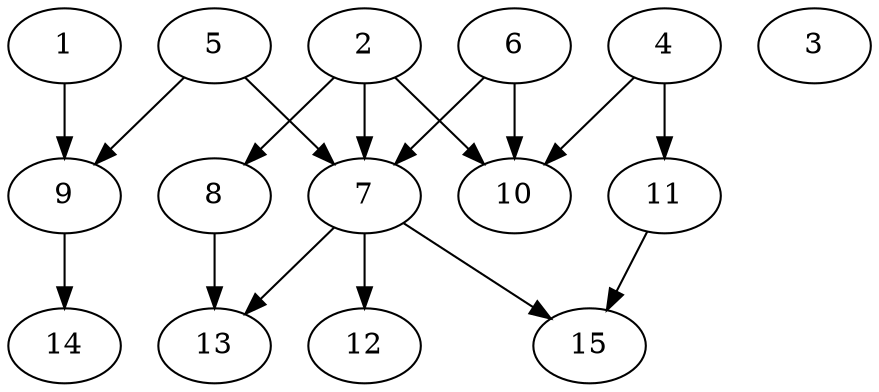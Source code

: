 // DAG automatically generated by daggen at Tue Aug  6 16:26:17 2019
// ./daggen --dot -n 15 --ccr 0.3 --fat 0.6 --regular 0.5 --density 0.6 --mindata 5242880 --maxdata 52428800 
digraph G {
  1 [size="135936000", alpha="0.10", expect_size="40780800"] 
  1 -> 9 [size ="40780800"]
  2 [size="80776533", alpha="0.17", expect_size="24232960"] 
  2 -> 7 [size ="24232960"]
  2 -> 8 [size ="24232960"]
  2 -> 10 [size ="24232960"]
  3 [size="73164800", alpha="0.02", expect_size="21949440"] 
  4 [size="77216427", alpha="0.06", expect_size="23164928"] 
  4 -> 10 [size ="23164928"]
  4 -> 11 [size ="23164928"]
  5 [size="117377707", alpha="0.09", expect_size="35213312"] 
  5 -> 7 [size ="35213312"]
  5 -> 9 [size ="35213312"]
  6 [size="129467733", alpha="0.12", expect_size="38840320"] 
  6 -> 7 [size ="38840320"]
  6 -> 10 [size ="38840320"]
  7 [size="66665813", alpha="0.15", expect_size="19999744"] 
  7 -> 12 [size ="19999744"]
  7 -> 13 [size ="19999744"]
  7 -> 15 [size ="19999744"]
  8 [size="45370027", alpha="0.14", expect_size="13611008"] 
  8 -> 13 [size ="13611008"]
  9 [size="41369600", alpha="0.20", expect_size="12410880"] 
  9 -> 14 [size ="12410880"]
  10 [size="159839573", alpha="0.12", expect_size="47951872"] 
  11 [size="157450240", alpha="0.01", expect_size="47235072"] 
  11 -> 15 [size ="47235072"]
  12 [size="75973973", alpha="0.16", expect_size="22792192"] 
  13 [size="56036693", alpha="0.11", expect_size="16811008"] 
  14 [size="75431253", alpha="0.19", expect_size="22629376"] 
  15 [size="125026987", alpha="0.16", expect_size="37508096"] 
}
